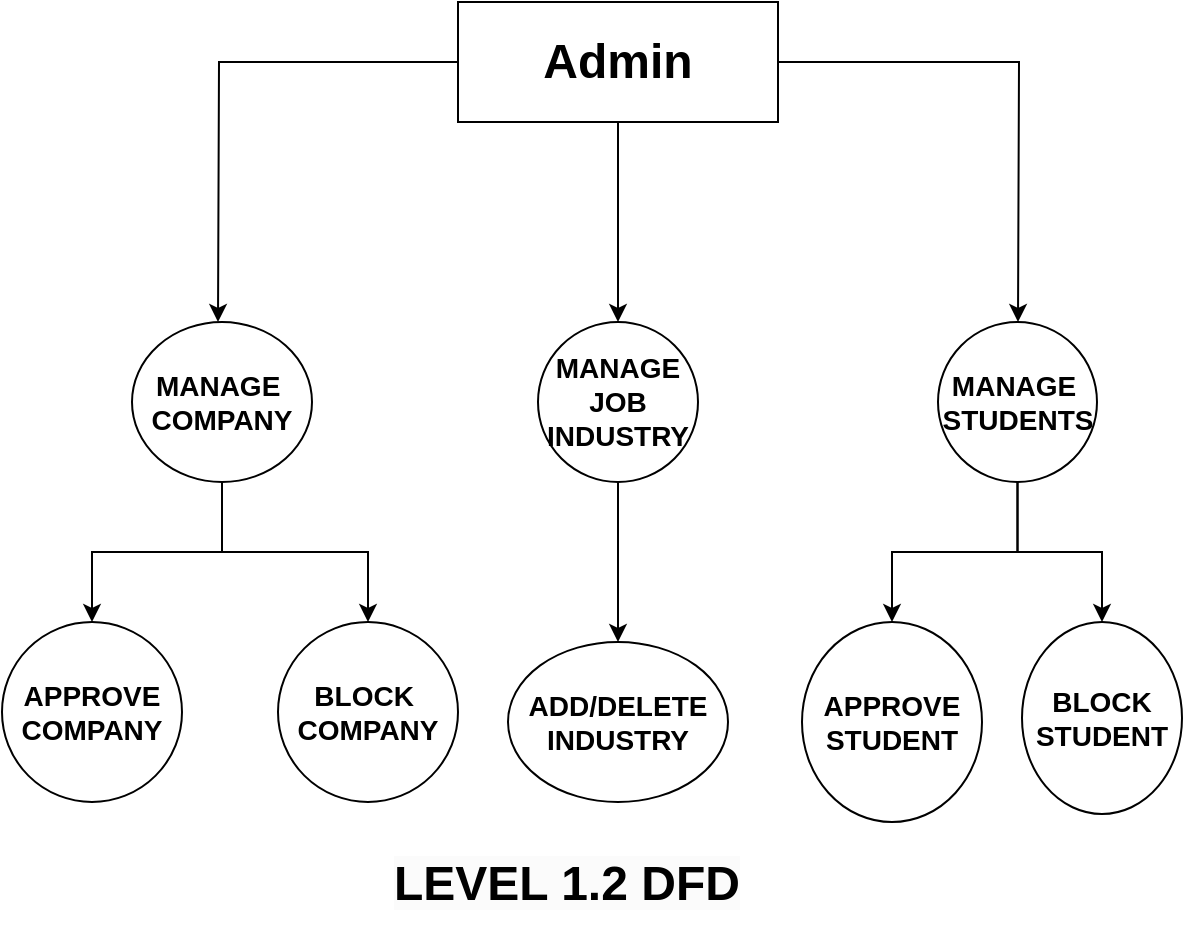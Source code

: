 <mxfile version="21.6.9" type="github">
  <diagram name="Page-1" id="BcciyiVJYQGKAkKGdNfH">
    <mxGraphModel dx="880" dy="484" grid="0" gridSize="10" guides="1" tooltips="1" connect="1" arrows="1" fold="1" page="0" pageScale="1" pageWidth="850" pageHeight="1100" math="0" shadow="0">
      <root>
        <mxCell id="0" />
        <mxCell id="1" parent="0" />
        <mxCell id="c_GKULtgJXVfB-dCIXCp-1" style="edgeStyle=orthogonalEdgeStyle;rounded=0;orthogonalLoop=1;jettySize=auto;html=1;" edge="1" parent="1" source="c_GKULtgJXVfB-dCIXCp-4">
          <mxGeometry relative="1" as="geometry">
            <mxPoint x="358" y="200" as="targetPoint" />
          </mxGeometry>
        </mxCell>
        <mxCell id="c_GKULtgJXVfB-dCIXCp-2" style="edgeStyle=orthogonalEdgeStyle;rounded=0;orthogonalLoop=1;jettySize=auto;html=1;" edge="1" parent="1" source="c_GKULtgJXVfB-dCIXCp-4">
          <mxGeometry relative="1" as="geometry">
            <mxPoint x="158" y="200" as="targetPoint" />
          </mxGeometry>
        </mxCell>
        <mxCell id="c_GKULtgJXVfB-dCIXCp-3" style="edgeStyle=orthogonalEdgeStyle;rounded=0;orthogonalLoop=1;jettySize=auto;html=1;" edge="1" parent="1" source="c_GKULtgJXVfB-dCIXCp-4">
          <mxGeometry relative="1" as="geometry">
            <mxPoint x="558" y="200" as="targetPoint" />
          </mxGeometry>
        </mxCell>
        <mxCell id="c_GKULtgJXVfB-dCIXCp-4" value="&lt;font style=&quot;font-size: 24px;&quot;&gt;&lt;b&gt;Admin&lt;/b&gt;&lt;/font&gt;" style="whiteSpace=wrap;html=1;" vertex="1" parent="1">
          <mxGeometry x="278" y="40" width="160" height="60" as="geometry" />
        </mxCell>
        <mxCell id="c_GKULtgJXVfB-dCIXCp-29" value="" style="edgeStyle=orthogonalEdgeStyle;rounded=0;orthogonalLoop=1;jettySize=auto;html=1;" edge="1" parent="1" source="c_GKULtgJXVfB-dCIXCp-6" target="c_GKULtgJXVfB-dCIXCp-19">
          <mxGeometry relative="1" as="geometry" />
        </mxCell>
        <mxCell id="c_GKULtgJXVfB-dCIXCp-30" style="edgeStyle=orthogonalEdgeStyle;rounded=0;orthogonalLoop=1;jettySize=auto;html=1;entryX=0.5;entryY=0;entryDx=0;entryDy=0;" edge="1" parent="1" source="c_GKULtgJXVfB-dCIXCp-6" target="c_GKULtgJXVfB-dCIXCp-7">
          <mxGeometry relative="1" as="geometry" />
        </mxCell>
        <mxCell id="c_GKULtgJXVfB-dCIXCp-6" value="&lt;b&gt;&lt;font style=&quot;font-size: 14px;&quot;&gt;MANAGE&amp;nbsp;&lt;br&gt;COMPANY&lt;/font&gt;&lt;/b&gt;" style="ellipse;whiteSpace=wrap;html=1;fontColor=default;" vertex="1" parent="1">
          <mxGeometry x="115" y="200" width="90" height="80" as="geometry" />
        </mxCell>
        <mxCell id="c_GKULtgJXVfB-dCIXCp-7" value="&lt;span style=&quot;font-size: 14px;&quot;&gt;&lt;b&gt;APPROVE&lt;br&gt;COMPANY&lt;br&gt;&lt;/b&gt;&lt;/span&gt;" style="ellipse;whiteSpace=wrap;html=1;" vertex="1" parent="1">
          <mxGeometry x="50" y="350" width="90" height="90" as="geometry" />
        </mxCell>
        <mxCell id="c_GKULtgJXVfB-dCIXCp-25" value="" style="edgeStyle=orthogonalEdgeStyle;rounded=0;orthogonalLoop=1;jettySize=auto;html=1;" edge="1" parent="1" source="c_GKULtgJXVfB-dCIXCp-8" target="c_GKULtgJXVfB-dCIXCp-24">
          <mxGeometry relative="1" as="geometry" />
        </mxCell>
        <mxCell id="c_GKULtgJXVfB-dCIXCp-8" value="&lt;span style=&quot;font-size: 14px;&quot;&gt;&lt;b&gt;MANAGE JOB&lt;br&gt;INDUSTRY&lt;br&gt;&lt;/b&gt;&lt;/span&gt;" style="ellipse;whiteSpace=wrap;html=1;" vertex="1" parent="1">
          <mxGeometry x="318" y="200" width="80" height="80" as="geometry" />
        </mxCell>
        <mxCell id="c_GKULtgJXVfB-dCIXCp-12" value="&lt;b&gt;&lt;font style=&quot;font-size: 14px;&quot;&gt;APPROVE STUDENT&lt;/font&gt;&lt;/b&gt;" style="ellipse;whiteSpace=wrap;html=1;" vertex="1" parent="1">
          <mxGeometry x="450" y="350" width="90" height="100" as="geometry" />
        </mxCell>
        <mxCell id="c_GKULtgJXVfB-dCIXCp-26" style="edgeStyle=orthogonalEdgeStyle;rounded=0;orthogonalLoop=1;jettySize=auto;html=1;" edge="1" parent="1" source="c_GKULtgJXVfB-dCIXCp-14" target="c_GKULtgJXVfB-dCIXCp-17">
          <mxGeometry relative="1" as="geometry" />
        </mxCell>
        <mxCell id="c_GKULtgJXVfB-dCIXCp-28" style="edgeStyle=orthogonalEdgeStyle;rounded=0;orthogonalLoop=1;jettySize=auto;html=1;" edge="1" parent="1" source="c_GKULtgJXVfB-dCIXCp-14" target="c_GKULtgJXVfB-dCIXCp-12">
          <mxGeometry relative="1" as="geometry" />
        </mxCell>
        <mxCell id="c_GKULtgJXVfB-dCIXCp-14" value="&lt;span style=&quot;border-color: var(--border-color);&quot;&gt;&lt;b&gt;&lt;font style=&quot;font-size: 14px;&quot;&gt;MANAGE&amp;nbsp;&lt;br style=&quot;border-color: var(--border-color);&quot;&gt;STUDENTS&lt;/font&gt;&lt;/b&gt;&lt;/span&gt;" style="ellipse;whiteSpace=wrap;html=1;" vertex="1" parent="1">
          <mxGeometry x="518" y="200" width="79.5" height="80" as="geometry" />
        </mxCell>
        <mxCell id="c_GKULtgJXVfB-dCIXCp-17" value="&lt;b&gt;&lt;font style=&quot;font-size: 14px;&quot;&gt;BLOCK STUDENT&lt;br&gt;&lt;/font&gt;&lt;/b&gt;" style="ellipse;whiteSpace=wrap;html=1;" vertex="1" parent="1">
          <mxGeometry x="560" y="350" width="80" height="96" as="geometry" />
        </mxCell>
        <mxCell id="c_GKULtgJXVfB-dCIXCp-18" value="&lt;b style=&quot;border-color: var(--border-color); color: rgb(0, 0, 0); font-family: Helvetica; font-size: 24px; font-style: normal; font-variant-ligatures: normal; font-variant-caps: normal; letter-spacing: normal; orphans: 2; text-align: center; text-indent: 0px; text-transform: none; widows: 2; word-spacing: 0px; -webkit-text-stroke-width: 0px; background-color: rgb(251, 251, 251); text-decoration-thickness: initial; text-decoration-style: initial; text-decoration-color: initial;&quot;&gt;LEVEL 1.2 DFD&lt;/b&gt;" style="text;whiteSpace=wrap;html=1;" vertex="1" parent="1">
          <mxGeometry x="244.004" y="460.005" width="181" height="51" as="geometry" />
        </mxCell>
        <mxCell id="c_GKULtgJXVfB-dCIXCp-19" value="&lt;span style=&quot;font-size: 14px;&quot;&gt;&lt;b&gt;BLOCK&amp;nbsp;&lt;br&gt;COMPANY&lt;br&gt;&lt;/b&gt;&lt;/span&gt;" style="ellipse;whiteSpace=wrap;html=1;" vertex="1" parent="1">
          <mxGeometry x="188" y="350" width="90" height="90" as="geometry" />
        </mxCell>
        <mxCell id="c_GKULtgJXVfB-dCIXCp-24" value="&lt;span style=&quot;font-size: 14px;&quot;&gt;&lt;b&gt;ADD/DELETE INDUSTRY&lt;br&gt;&lt;/b&gt;&lt;/span&gt;" style="ellipse;whiteSpace=wrap;html=1;" vertex="1" parent="1">
          <mxGeometry x="303" y="360" width="110" height="80" as="geometry" />
        </mxCell>
      </root>
    </mxGraphModel>
  </diagram>
</mxfile>

